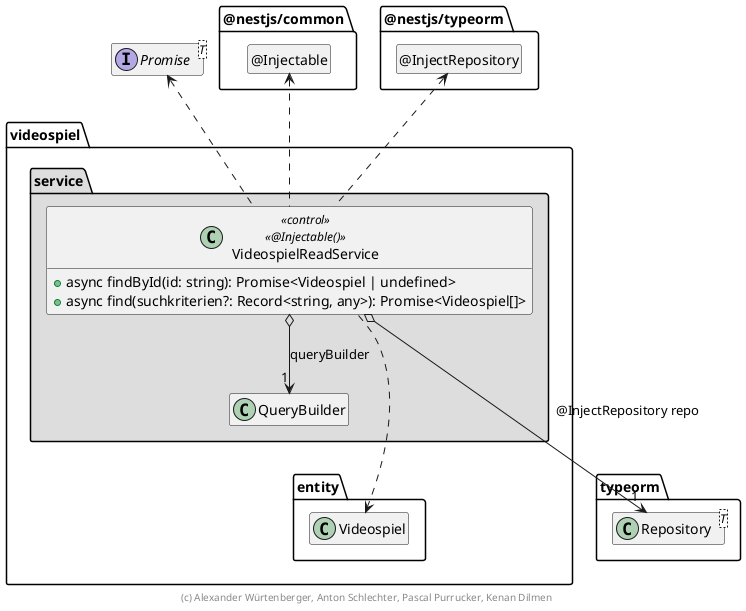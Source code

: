 ' Preview durch <Alt>d

@startuml Anwendungskern

interface Promise<T>

package @nestjs/common {
  class "@Injectable" as Injectable
  hide Injectable circle
}

package typeorm {
  class Repository<T>
}

package @nestjs/typeorm {
  class "@InjectRepository" as InjectRepository
  hide InjectRepository circle
}

package videospiel {
  package entity {
    class Videospiel
  }

  package service #DDDDDD {
    class QueryBuilder

    class VideospielReadService << control >> <<@Injectable()>> {
      + async findById(id: string): Promise<Videospiel | undefined>
      + async find(suchkriterien?: Record<string, any>): Promise<Videospiel[]>
    }

    VideospielReadService o--> "1" QueryBuilder: queryBuilder
    VideospielReadService o--> "1" Repository: @InjectRepository repo

    VideospielReadService .up.> Injectable
    VideospielReadService .up.> InjectRepository

    VideospielReadService .up.> Promise
    VideospielReadService ..> Videospiel

    QueryBuilder .[hidden].> Repository
    QueryBuilder .[hidden].> Videospiel
  }
}

hide empty members

footer (c) Alexander Würtenberger, Anton Schlechter, Pascal Purrucker, Kenan Dilmen

@enduml
